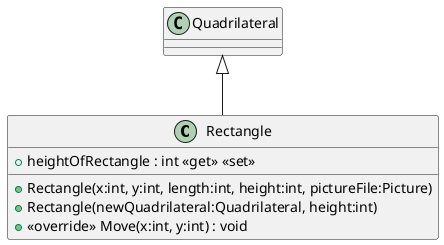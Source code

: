 @startuml
class Rectangle {
    + Rectangle(x:int, y:int, length:int, height:int, pictureFile:Picture)
    + Rectangle(newQuadrilateral:Quadrilateral, height:int)
    + heightOfRectangle : int <<get>> <<set>>
    + <<override>> Move(x:int, y:int) : void
}
Quadrilateral <|-- Rectangle
@enduml
